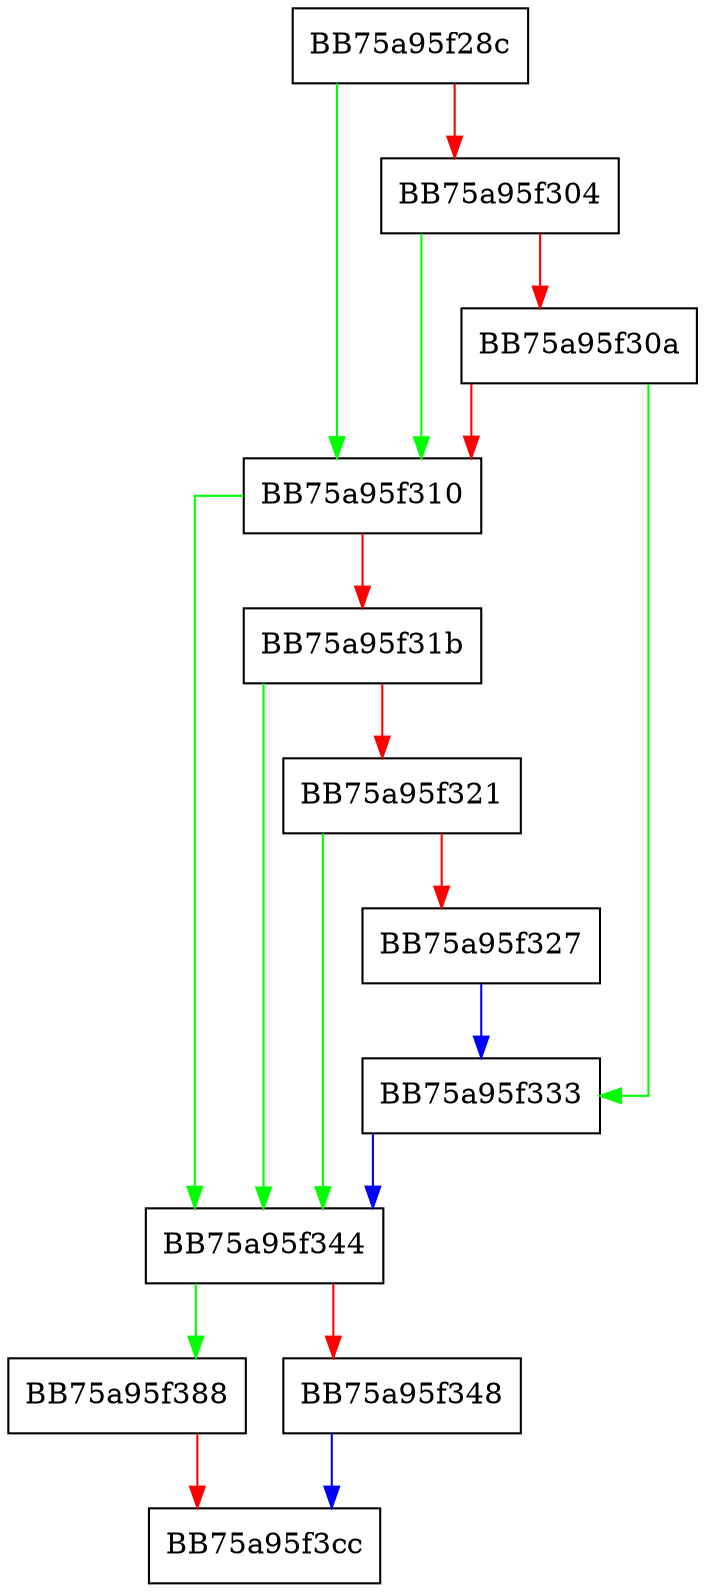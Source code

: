 digraph get_normalized_address {
  node [shape="box"];
  graph [splines=ortho];
  BB75a95f28c -> BB75a95f310 [color="green"];
  BB75a95f28c -> BB75a95f304 [color="red"];
  BB75a95f304 -> BB75a95f310 [color="green"];
  BB75a95f304 -> BB75a95f30a [color="red"];
  BB75a95f30a -> BB75a95f333 [color="green"];
  BB75a95f30a -> BB75a95f310 [color="red"];
  BB75a95f310 -> BB75a95f344 [color="green"];
  BB75a95f310 -> BB75a95f31b [color="red"];
  BB75a95f31b -> BB75a95f344 [color="green"];
  BB75a95f31b -> BB75a95f321 [color="red"];
  BB75a95f321 -> BB75a95f344 [color="green"];
  BB75a95f321 -> BB75a95f327 [color="red"];
  BB75a95f327 -> BB75a95f333 [color="blue"];
  BB75a95f333 -> BB75a95f344 [color="blue"];
  BB75a95f344 -> BB75a95f388 [color="green"];
  BB75a95f344 -> BB75a95f348 [color="red"];
  BB75a95f348 -> BB75a95f3cc [color="blue"];
  BB75a95f388 -> BB75a95f3cc [color="red"];
}